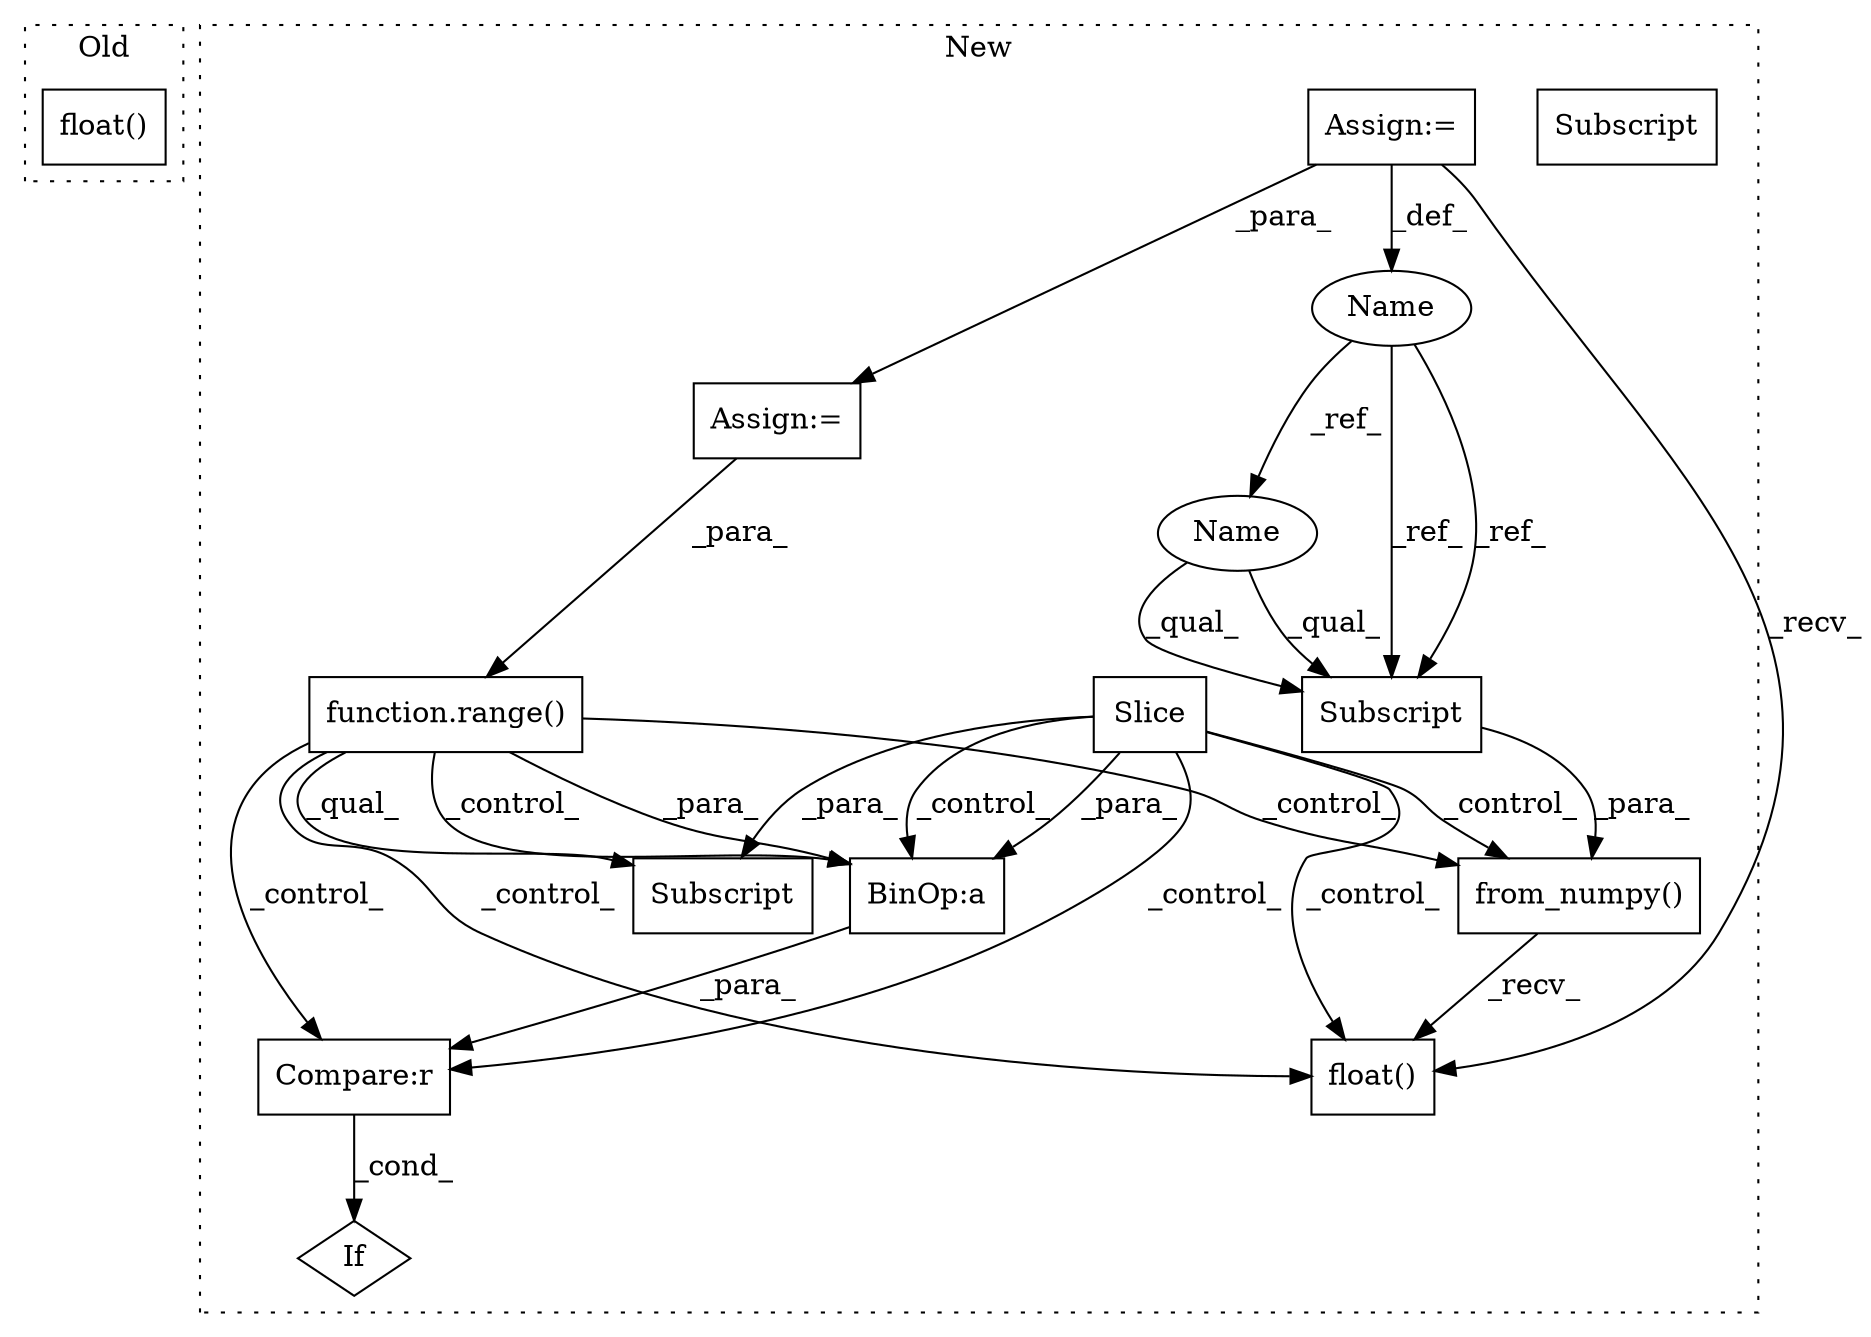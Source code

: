 digraph G {
subgraph cluster0 {
1 [label="float()" a="75" s="7193" l="15" shape="box"];
label = "Old";
style="dotted";
}
subgraph cluster1 {
2 [label="from_numpy()" a="75" s="7766,7802" l="17,1" shape="box"];
3 [label="float()" a="75" s="7766" l="45" shape="box"];
4 [label="Name" a="87" s="7437" l="8" shape="ellipse"];
5 [label="Subscript" a="63" s="7783,0" l="19,0" shape="box"];
6 [label="function.range()" a="75" s="7546,7562" l="6,1" shape="box"];
7 [label="If" a="96" s="7600" l="3" shape="diamond"];
8 [label="BinOp:a" a="82" s="7613" l="3" shape="box"];
9 [label="Subscript" a="63" s="7546,0" l="37,0" shape="box"];
10 [label="Compare:r" a="40" s="7603" l="36" shape="box"];
11 [label="Assign:=" a="68" s="7481" l="3" shape="box"];
12 [label="Assign:=" a="68" s="7445" l="3" shape="box"];
13 [label="Slice" a="80" s="7564" l="18" shape="box"];
14 [label="Subscript" a="63" s="7783,0" l="19,0" shape="box"];
15 [label="Name" a="87" s="7783" l="8" shape="ellipse"];
label = "New";
style="dotted";
}
2 -> 3 [label="_recv_"];
4 -> 14 [label="_ref_"];
4 -> 15 [label="_ref_"];
4 -> 14 [label="_ref_"];
6 -> 9 [label="_qual_"];
6 -> 10 [label="_control_"];
6 -> 8 [label="_para_"];
6 -> 3 [label="_control_"];
6 -> 2 [label="_control_"];
6 -> 8 [label="_control_"];
8 -> 10 [label="_para_"];
10 -> 7 [label="_cond_"];
11 -> 6 [label="_para_"];
12 -> 3 [label="_recv_"];
12 -> 11 [label="_para_"];
12 -> 4 [label="_def_"];
13 -> 8 [label="_control_"];
13 -> 2 [label="_control_"];
13 -> 3 [label="_control_"];
13 -> 8 [label="_para_"];
13 -> 10 [label="_control_"];
13 -> 9 [label="_para_"];
14 -> 2 [label="_para_"];
15 -> 14 [label="_qual_"];
15 -> 14 [label="_qual_"];
}